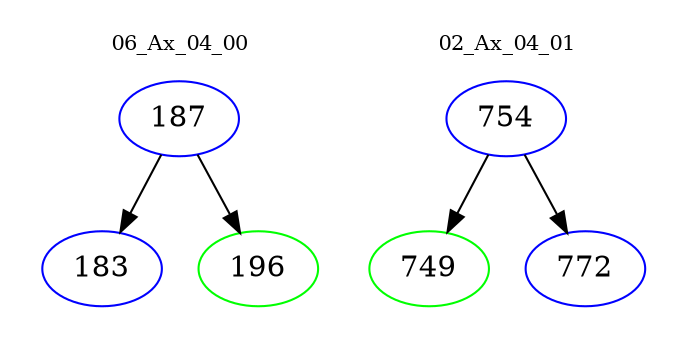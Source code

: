 digraph{
subgraph cluster_0 {
color = white
label = "06_Ax_04_00";
fontsize=10;
T0_187 [label="187", color="blue"]
T0_187 -> T0_183 [color="black"]
T0_183 [label="183", color="blue"]
T0_187 -> T0_196 [color="black"]
T0_196 [label="196", color="green"]
}
subgraph cluster_1 {
color = white
label = "02_Ax_04_01";
fontsize=10;
T1_754 [label="754", color="blue"]
T1_754 -> T1_749 [color="black"]
T1_749 [label="749", color="green"]
T1_754 -> T1_772 [color="black"]
T1_772 [label="772", color="blue"]
}
}
